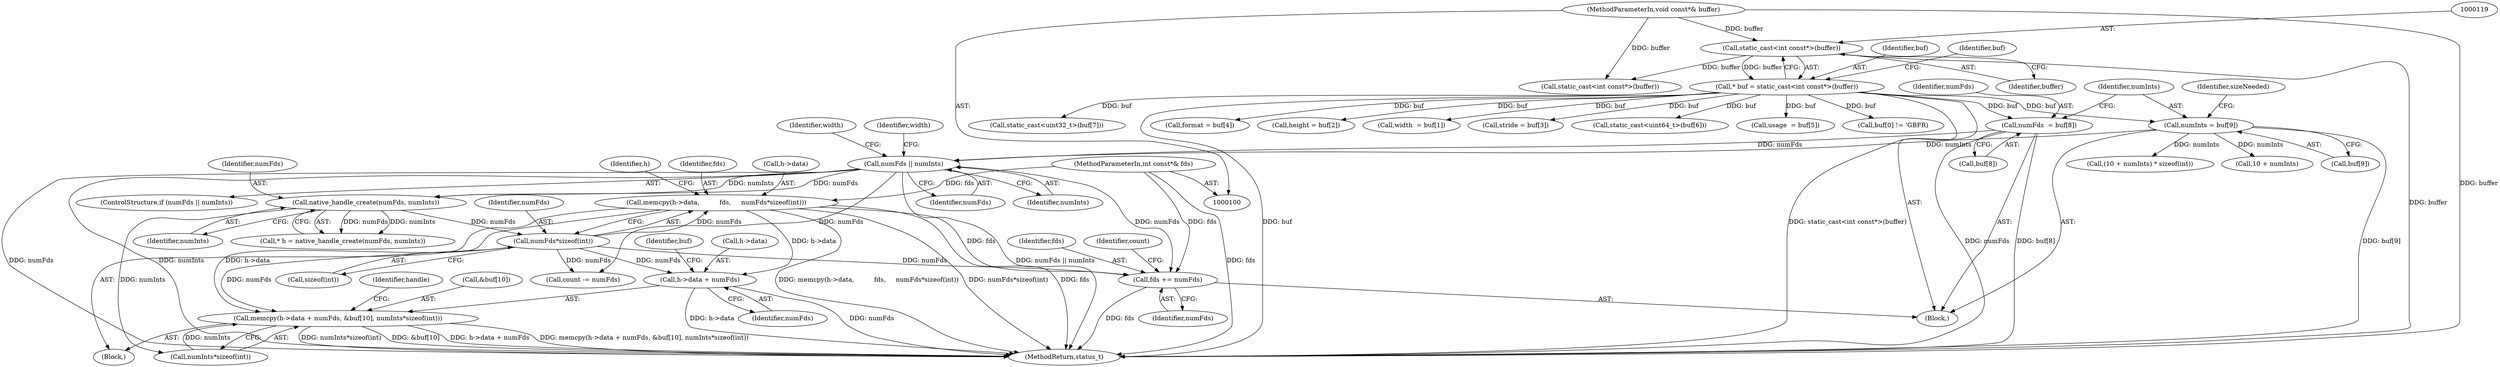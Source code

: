 digraph "0_Android_38803268570f90e97452cd9a30ac831661829091@API" {
"1000206" [label="(Call,memcpy(h->data,          fds,     numFds*sizeof(int)))"];
"1000103" [label="(MethodParameterIn,int const*& fds)"];
"1000211" [label="(Call,numFds*sizeof(int))"];
"1000203" [label="(Call,native_handle_create(numFds, numInts))"];
"1000171" [label="(Call,numFds || numInts)"];
"1000130" [label="(Call,numFds  = buf[8])"];
"1000116" [label="(Call,* buf = static_cast<int const*>(buffer))"];
"1000118" [label="(Call,static_cast<int const*>(buffer))"];
"1000101" [label="(MethodParameterIn,void const*& buffer)"];
"1000136" [label="(Call,numInts = buf[9])"];
"1000215" [label="(Call,memcpy(h->data + numFds, &buf[10], numInts*sizeof(int)))"];
"1000216" [label="(Call,h->data + numFds)"];
"1000312" [label="(Call,fds += numFds)"];
"1000136" [label="(Call,numInts = buf[9])"];
"1000312" [label="(Call,fds += numFds)"];
"1000203" [label="(Call,native_handle_create(numFds, numInts))"];
"1000174" [label="(Block,)"];
"1000120" [label="(Identifier,buffer)"];
"1000218" [label="(Identifier,h)"];
"1000103" [label="(MethodParameterIn,int const*& fds)"];
"1000176" [label="(Identifier,width)"];
"1000173" [label="(Identifier,numInts)"];
"1000205" [label="(Identifier,numInts)"];
"1000190" [label="(Call,format = buf[4])"];
"1000210" [label="(Identifier,fds)"];
"1000223" [label="(Identifier,buf)"];
"1000206" [label="(Call,memcpy(h->data,          fds,     numFds*sizeof(int)))"];
"1000216" [label="(Call,h->data + numFds)"];
"1000105" [label="(Block,)"];
"1000145" [label="(Call,10 + numInts)"];
"1000130" [label="(Call,numFds  = buf[8])"];
"1000313" [label="(Identifier,fds)"];
"1000316" [label="(Identifier,count)"];
"1000207" [label="(Call,h->data)"];
"1000137" [label="(Identifier,numInts)"];
"1000314" [label="(Identifier,numFds)"];
"1000180" [label="(Call,height = buf[2])"];
"1000225" [label="(Call,numInts*sizeof(int))"];
"1000204" [label="(Identifier,numFds)"];
"1000175" [label="(Call,width  = buf[1])"];
"1000138" [label="(Call,buf[9])"];
"1000213" [label="(Call,sizeof(int))"];
"1000143" [label="(Identifier,sizeNeeded)"];
"1000235" [label="(Identifier,width)"];
"1000116" [label="(Call,* buf = static_cast<int const*>(buffer))"];
"1000185" [label="(Call,stride = buf[3])"];
"1000172" [label="(Identifier,numFds)"];
"1000131" [label="(Identifier,numFds)"];
"1000101" [label="(MethodParameterIn,void const*& buffer)"];
"1000215" [label="(Call,memcpy(h->data + numFds, &buf[10], numInts*sizeof(int)))"];
"1000132" [label="(Call,buf[8])"];
"1000305" [label="(Call,static_cast<int const*>(buffer))"];
"1000251" [label="(Call,static_cast<uint64_t>(buf[6]))"];
"1000315" [label="(Call,count -= numFds)"];
"1000201" [label="(Call,* h = native_handle_create(numFds, numInts))"];
"1000221" [label="(Call,&buf[10])"];
"1000144" [label="(Call,(10 + numInts) * sizeof(int))"];
"1000170" [label="(ControlStructure,if (numFds || numInts))"];
"1000195" [label="(Call,usage  = buf[5])"];
"1000212" [label="(Identifier,numFds)"];
"1000124" [label="(Identifier,buf)"];
"1000230" [label="(Identifier,handle)"];
"1000220" [label="(Identifier,numFds)"];
"1000217" [label="(Call,h->data)"];
"1000117" [label="(Identifier,buf)"];
"1000211" [label="(Call,numFds*sizeof(int))"];
"1000122" [label="(Call,buf[0] != 'GBFR)"];
"1000320" [label="(MethodReturn,status_t)"];
"1000259" [label="(Call,static_cast<uint32_t>(buf[7]))"];
"1000171" [label="(Call,numFds || numInts)"];
"1000118" [label="(Call,static_cast<int const*>(buffer))"];
"1000206" -> "1000174"  [label="AST: "];
"1000206" -> "1000211"  [label="CFG: "];
"1000207" -> "1000206"  [label="AST: "];
"1000210" -> "1000206"  [label="AST: "];
"1000211" -> "1000206"  [label="AST: "];
"1000218" -> "1000206"  [label="CFG: "];
"1000206" -> "1000320"  [label="DDG: fds"];
"1000206" -> "1000320"  [label="DDG: memcpy(h->data,          fds,     numFds*sizeof(int))"];
"1000206" -> "1000320"  [label="DDG: numFds*sizeof(int)"];
"1000103" -> "1000206"  [label="DDG: fds"];
"1000211" -> "1000206"  [label="DDG: numFds"];
"1000206" -> "1000215"  [label="DDG: h->data"];
"1000206" -> "1000216"  [label="DDG: h->data"];
"1000206" -> "1000312"  [label="DDG: fds"];
"1000103" -> "1000100"  [label="AST: "];
"1000103" -> "1000320"  [label="DDG: fds"];
"1000103" -> "1000312"  [label="DDG: fds"];
"1000211" -> "1000213"  [label="CFG: "];
"1000212" -> "1000211"  [label="AST: "];
"1000213" -> "1000211"  [label="AST: "];
"1000203" -> "1000211"  [label="DDG: numFds"];
"1000211" -> "1000215"  [label="DDG: numFds"];
"1000211" -> "1000216"  [label="DDG: numFds"];
"1000211" -> "1000312"  [label="DDG: numFds"];
"1000211" -> "1000315"  [label="DDG: numFds"];
"1000203" -> "1000201"  [label="AST: "];
"1000203" -> "1000205"  [label="CFG: "];
"1000204" -> "1000203"  [label="AST: "];
"1000205" -> "1000203"  [label="AST: "];
"1000201" -> "1000203"  [label="CFG: "];
"1000203" -> "1000201"  [label="DDG: numFds"];
"1000203" -> "1000201"  [label="DDG: numInts"];
"1000171" -> "1000203"  [label="DDG: numFds"];
"1000171" -> "1000203"  [label="DDG: numInts"];
"1000203" -> "1000225"  [label="DDG: numInts"];
"1000171" -> "1000170"  [label="AST: "];
"1000171" -> "1000172"  [label="CFG: "];
"1000171" -> "1000173"  [label="CFG: "];
"1000172" -> "1000171"  [label="AST: "];
"1000173" -> "1000171"  [label="AST: "];
"1000176" -> "1000171"  [label="CFG: "];
"1000235" -> "1000171"  [label="CFG: "];
"1000171" -> "1000320"  [label="DDG: numFds"];
"1000171" -> "1000320"  [label="DDG: numInts"];
"1000171" -> "1000320"  [label="DDG: numFds || numInts"];
"1000130" -> "1000171"  [label="DDG: numFds"];
"1000136" -> "1000171"  [label="DDG: numInts"];
"1000171" -> "1000312"  [label="DDG: numFds"];
"1000171" -> "1000315"  [label="DDG: numFds"];
"1000130" -> "1000105"  [label="AST: "];
"1000130" -> "1000132"  [label="CFG: "];
"1000131" -> "1000130"  [label="AST: "];
"1000132" -> "1000130"  [label="AST: "];
"1000137" -> "1000130"  [label="CFG: "];
"1000130" -> "1000320"  [label="DDG: buf[8]"];
"1000130" -> "1000320"  [label="DDG: numFds"];
"1000116" -> "1000130"  [label="DDG: buf"];
"1000116" -> "1000105"  [label="AST: "];
"1000116" -> "1000118"  [label="CFG: "];
"1000117" -> "1000116"  [label="AST: "];
"1000118" -> "1000116"  [label="AST: "];
"1000124" -> "1000116"  [label="CFG: "];
"1000116" -> "1000320"  [label="DDG: buf"];
"1000116" -> "1000320"  [label="DDG: static_cast<int const*>(buffer)"];
"1000118" -> "1000116"  [label="DDG: buffer"];
"1000116" -> "1000122"  [label="DDG: buf"];
"1000116" -> "1000136"  [label="DDG: buf"];
"1000116" -> "1000175"  [label="DDG: buf"];
"1000116" -> "1000180"  [label="DDG: buf"];
"1000116" -> "1000185"  [label="DDG: buf"];
"1000116" -> "1000190"  [label="DDG: buf"];
"1000116" -> "1000195"  [label="DDG: buf"];
"1000116" -> "1000251"  [label="DDG: buf"];
"1000116" -> "1000259"  [label="DDG: buf"];
"1000118" -> "1000120"  [label="CFG: "];
"1000119" -> "1000118"  [label="AST: "];
"1000120" -> "1000118"  [label="AST: "];
"1000118" -> "1000320"  [label="DDG: buffer"];
"1000101" -> "1000118"  [label="DDG: buffer"];
"1000118" -> "1000305"  [label="DDG: buffer"];
"1000101" -> "1000100"  [label="AST: "];
"1000101" -> "1000320"  [label="DDG: buffer"];
"1000101" -> "1000305"  [label="DDG: buffer"];
"1000136" -> "1000105"  [label="AST: "];
"1000136" -> "1000138"  [label="CFG: "];
"1000137" -> "1000136"  [label="AST: "];
"1000138" -> "1000136"  [label="AST: "];
"1000143" -> "1000136"  [label="CFG: "];
"1000136" -> "1000320"  [label="DDG: buf[9]"];
"1000136" -> "1000144"  [label="DDG: numInts"];
"1000136" -> "1000145"  [label="DDG: numInts"];
"1000215" -> "1000174"  [label="AST: "];
"1000215" -> "1000225"  [label="CFG: "];
"1000216" -> "1000215"  [label="AST: "];
"1000221" -> "1000215"  [label="AST: "];
"1000225" -> "1000215"  [label="AST: "];
"1000230" -> "1000215"  [label="CFG: "];
"1000215" -> "1000320"  [label="DDG: numInts*sizeof(int)"];
"1000215" -> "1000320"  [label="DDG: &buf[10]"];
"1000215" -> "1000320"  [label="DDG: h->data + numFds"];
"1000215" -> "1000320"  [label="DDG: memcpy(h->data + numFds, &buf[10], numInts*sizeof(int))"];
"1000225" -> "1000215"  [label="DDG: numInts"];
"1000216" -> "1000220"  [label="CFG: "];
"1000217" -> "1000216"  [label="AST: "];
"1000220" -> "1000216"  [label="AST: "];
"1000223" -> "1000216"  [label="CFG: "];
"1000216" -> "1000320"  [label="DDG: h->data"];
"1000216" -> "1000320"  [label="DDG: numFds"];
"1000312" -> "1000105"  [label="AST: "];
"1000312" -> "1000314"  [label="CFG: "];
"1000313" -> "1000312"  [label="AST: "];
"1000314" -> "1000312"  [label="AST: "];
"1000316" -> "1000312"  [label="CFG: "];
"1000312" -> "1000320"  [label="DDG: fds"];
}
